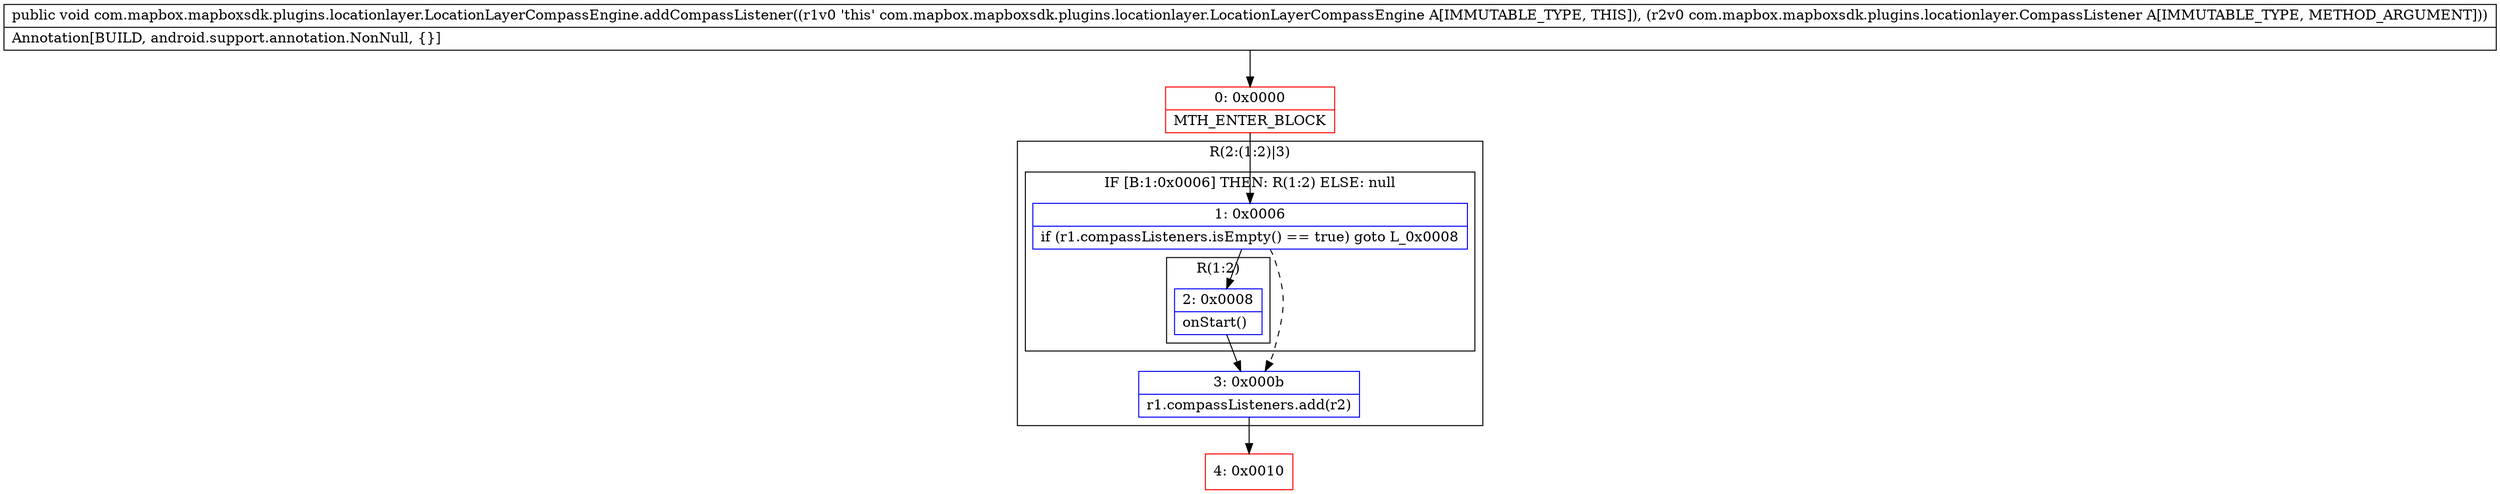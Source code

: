 digraph "CFG forcom.mapbox.mapboxsdk.plugins.locationlayer.LocationLayerCompassEngine.addCompassListener(Lcom\/mapbox\/mapboxsdk\/plugins\/locationlayer\/CompassListener;)V" {
subgraph cluster_Region_1238443284 {
label = "R(2:(1:2)|3)";
node [shape=record,color=blue];
subgraph cluster_IfRegion_863710338 {
label = "IF [B:1:0x0006] THEN: R(1:2) ELSE: null";
node [shape=record,color=blue];
Node_1 [shape=record,label="{1\:\ 0x0006|if (r1.compassListeners.isEmpty() == true) goto L_0x0008\l}"];
subgraph cluster_Region_1435005775 {
label = "R(1:2)";
node [shape=record,color=blue];
Node_2 [shape=record,label="{2\:\ 0x0008|onStart()\l}"];
}
}
Node_3 [shape=record,label="{3\:\ 0x000b|r1.compassListeners.add(r2)\l}"];
}
Node_0 [shape=record,color=red,label="{0\:\ 0x0000|MTH_ENTER_BLOCK\l}"];
Node_4 [shape=record,color=red,label="{4\:\ 0x0010}"];
MethodNode[shape=record,label="{public void com.mapbox.mapboxsdk.plugins.locationlayer.LocationLayerCompassEngine.addCompassListener((r1v0 'this' com.mapbox.mapboxsdk.plugins.locationlayer.LocationLayerCompassEngine A[IMMUTABLE_TYPE, THIS]), (r2v0 com.mapbox.mapboxsdk.plugins.locationlayer.CompassListener A[IMMUTABLE_TYPE, METHOD_ARGUMENT]))  | Annotation[BUILD, android.support.annotation.NonNull, \{\}]\l}"];
MethodNode -> Node_0;
Node_1 -> Node_2;
Node_1 -> Node_3[style=dashed];
Node_2 -> Node_3;
Node_3 -> Node_4;
Node_0 -> Node_1;
}

